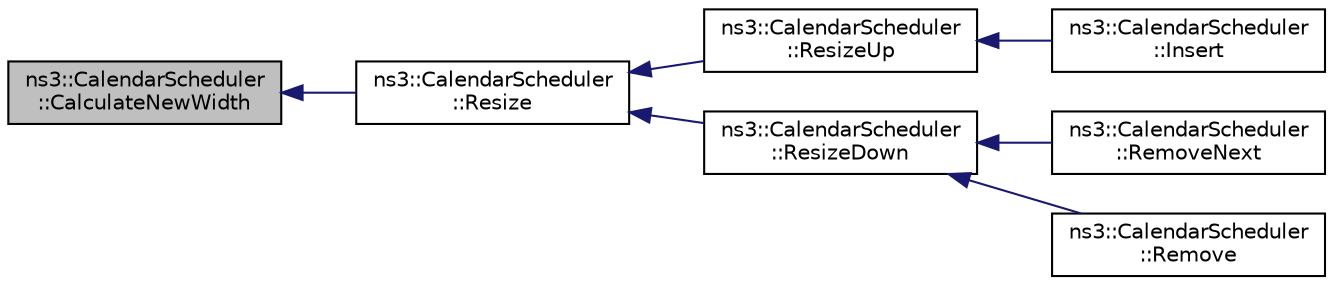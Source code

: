digraph "ns3::CalendarScheduler::CalculateNewWidth"
{
  edge [fontname="Helvetica",fontsize="10",labelfontname="Helvetica",labelfontsize="10"];
  node [fontname="Helvetica",fontsize="10",shape=record];
  rankdir="LR";
  Node1 [label="ns3::CalendarScheduler\l::CalculateNewWidth",height=0.2,width=0.4,color="black", fillcolor="grey75", style="filled", fontcolor="black"];
  Node1 -> Node2 [dir="back",color="midnightblue",fontsize="10",style="solid"];
  Node2 [label="ns3::CalendarScheduler\l::Resize",height=0.2,width=0.4,color="black", fillcolor="white", style="filled",URL="$db/dfc/classns3_1_1CalendarScheduler.html#ab626f95ab5482e5e6e2a9d5f74363d6c"];
  Node2 -> Node3 [dir="back",color="midnightblue",fontsize="10",style="solid"];
  Node3 [label="ns3::CalendarScheduler\l::ResizeUp",height=0.2,width=0.4,color="black", fillcolor="white", style="filled",URL="$db/dfc/classns3_1_1CalendarScheduler.html#a6ad5ca9624349ac1a4a3ce565333385f"];
  Node3 -> Node4 [dir="back",color="midnightblue",fontsize="10",style="solid"];
  Node4 [label="ns3::CalendarScheduler\l::Insert",height=0.2,width=0.4,color="black", fillcolor="white", style="filled",URL="$db/dfc/classns3_1_1CalendarScheduler.html#aaf70c05e7468c8c232d4a309ce7c52c3"];
  Node2 -> Node5 [dir="back",color="midnightblue",fontsize="10",style="solid"];
  Node5 [label="ns3::CalendarScheduler\l::ResizeDown",height=0.2,width=0.4,color="black", fillcolor="white", style="filled",URL="$db/dfc/classns3_1_1CalendarScheduler.html#ad177bb1ae48629ed93d2ffc55aa52312"];
  Node5 -> Node6 [dir="back",color="midnightblue",fontsize="10",style="solid"];
  Node6 [label="ns3::CalendarScheduler\l::RemoveNext",height=0.2,width=0.4,color="black", fillcolor="white", style="filled",URL="$db/dfc/classns3_1_1CalendarScheduler.html#ad86df04ee956851c73dfcc38d0fb3ac6"];
  Node5 -> Node7 [dir="back",color="midnightblue",fontsize="10",style="solid"];
  Node7 [label="ns3::CalendarScheduler\l::Remove",height=0.2,width=0.4,color="black", fillcolor="white", style="filled",URL="$db/dfc/classns3_1_1CalendarScheduler.html#aee9db8a165f257bc94b51ffedc9b98d8"];
}
